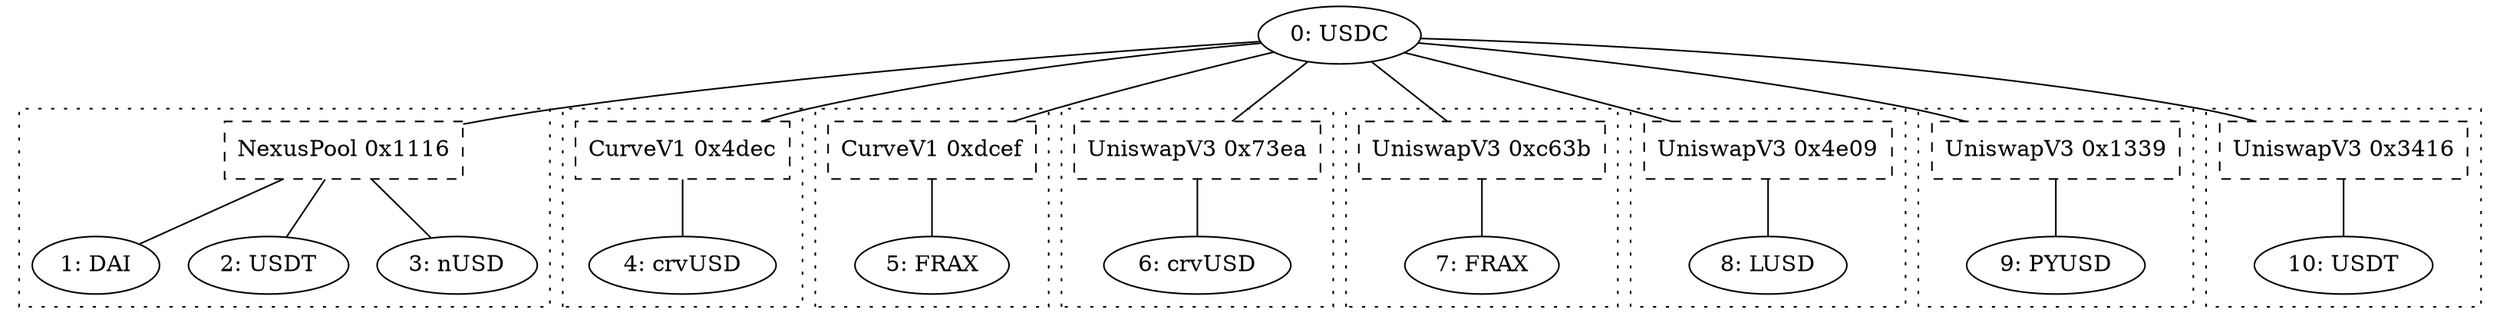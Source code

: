 graph G {
    token0 [label = "0: USDC";];
    token1 [label = "1: DAI";];
    token2 [label = "2: USDT";];
    token3 [label = "3: nUSD";];
    token4 [label = "4: crvUSD";];
    token5 [label = "5: FRAX";];
    token6 [label = "6: crvUSD";];
    token7 [label = "7: FRAX";];
    token8 [label = "8: LUSD";];
    token9 [label = "9: PYUSD";];
    token10 [label = "10: USDT";];
    pool0 [label = "NexusPool 0x1116";shape = rect;style = dashed;];
    token0 -- pool0;
    subgraph cluster0 {
        style = dotted;
        pool0 -- token1;
        pool0 -- token2;
        pool0 -- token3;
        subgraph {
            rank = same;
            edge [style = invis;];
            token1 -- token2;
            token2 -- token3;
        }
    }
    pool1 [label = "CurveV1 0x4dec";shape = rect;style = dashed;];
    token0 -- pool1;
    subgraph cluster1 {
        style = dotted;
        pool1 -- token4;
        subgraph {
            rank = same;
            edge [style = invis;];
            token4;
        }
    }
    pool2 [label = "CurveV1 0xdcef";shape = rect;style = dashed;];
    token0 -- pool2;
    subgraph cluster2 {
        style = dotted;
        pool2 -- token5;
        subgraph {
            rank = same;
            edge [style = invis;];
            token5;
        }
    }
    pool3 [label = "UniswapV3 0x73ea";shape = rect;style = dashed;];
    token0 -- pool3;
    subgraph cluster3 {
        style = dotted;
        pool3 -- token6;
        subgraph {
            rank = same;
            edge [style = invis;];
            token6;
        }
    }
    pool4 [label = "UniswapV3 0xc63b";shape = rect;style = dashed;];
    token0 -- pool4;
    subgraph cluster4 {
        style = dotted;
        pool4 -- token7;
        subgraph {
            rank = same;
            edge [style = invis;];
            token7;
        }
    }
    pool5 [label = "UniswapV3 0x4e09";shape = rect;style = dashed;];
    token0 -- pool5;
    subgraph cluster5 {
        style = dotted;
        pool5 -- token8;
        subgraph {
            rank = same;
            edge [style = invis;];
            token8;
        }
    }
    pool6 [label = "UniswapV3 0x1339";shape = rect;style = dashed;];
    token0 -- pool6;
    subgraph cluster6 {
        style = dotted;
        pool6 -- token9;
        subgraph {
            rank = same;
            edge [style = invis;];
            token9;
        }
    }
    pool7 [label = "UniswapV3 0x3416";shape = rect;style = dashed;];
    token0 -- pool7;
    subgraph cluster7 {
        style = dotted;
        pool7 -- token10;
        subgraph {
            rank = same;
            edge [style = invis;];
            token10;
        }
    }
}
